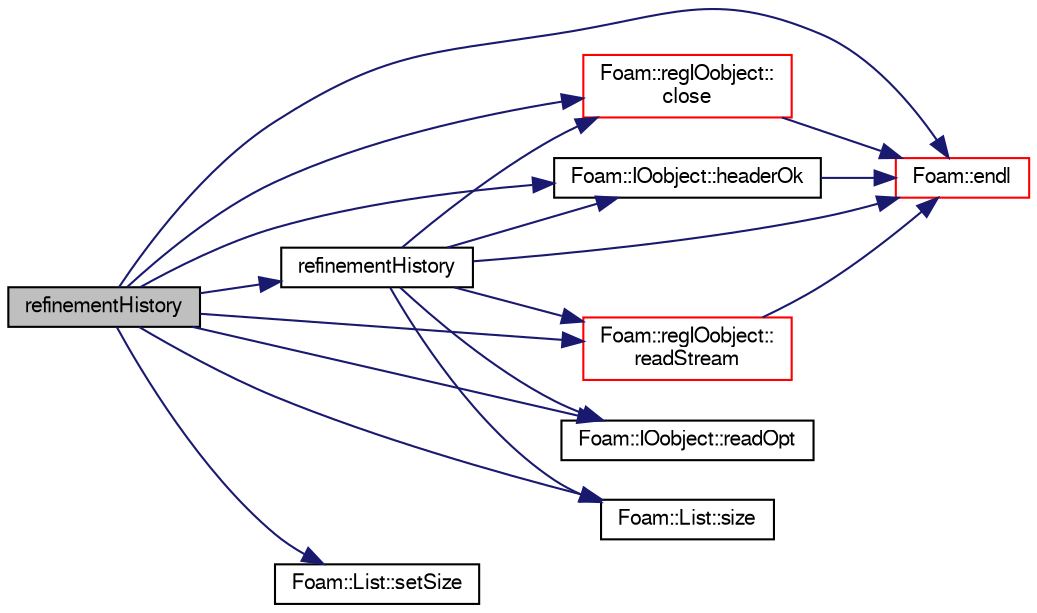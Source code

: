 digraph "refinementHistory"
{
  bgcolor="transparent";
  edge [fontname="FreeSans",fontsize="10",labelfontname="FreeSans",labelfontsize="10"];
  node [fontname="FreeSans",fontsize="10",shape=record];
  rankdir="LR";
  Node639 [label="refinementHistory",height=0.2,width=0.4,color="black", fillcolor="grey75", style="filled", fontcolor="black"];
  Node639 -> Node640 [color="midnightblue",fontsize="10",style="solid",fontname="FreeSans"];
  Node640 [label="Foam::regIOobject::\lclose",height=0.2,width=0.4,color="red",URL="$a26334.html#a5ae591df94fc66ccb85cbb6565368bca",tooltip="Close Istream. "];
  Node640 -> Node654 [color="midnightblue",fontsize="10",style="solid",fontname="FreeSans"];
  Node654 [label="Foam::endl",height=0.2,width=0.4,color="red",URL="$a21124.html#a2db8fe02a0d3909e9351bb4275b23ce4",tooltip="Add newline and flush stream. "];
  Node639 -> Node654 [color="midnightblue",fontsize="10",style="solid",fontname="FreeSans"];
  Node639 -> Node656 [color="midnightblue",fontsize="10",style="solid",fontname="FreeSans"];
  Node656 [label="Foam::IOobject::headerOk",height=0.2,width=0.4,color="black",URL="$a26142.html#a9d4879c850ce41d945ff77e788de3a23",tooltip="Read and check header info. "];
  Node656 -> Node654 [color="midnightblue",fontsize="10",style="solid",fontname="FreeSans"];
  Node639 -> Node657 [color="midnightblue",fontsize="10",style="solid",fontname="FreeSans"];
  Node657 [label="Foam::IOobject::readOpt",height=0.2,width=0.4,color="black",URL="$a26142.html#a81b608e0b8d8e2a8f1bc927cd6076c59"];
  Node639 -> Node658 [color="midnightblue",fontsize="10",style="solid",fontname="FreeSans"];
  Node658 [label="Foam::regIOobject::\lreadStream",height=0.2,width=0.4,color="red",URL="$a26334.html#a1cab0be4cd0a737bfcdd4e43a032d3fd",tooltip="Return Istream and check object type against that given. "];
  Node658 -> Node654 [color="midnightblue",fontsize="10",style="solid",fontname="FreeSans"];
  Node639 -> Node956 [color="midnightblue",fontsize="10",style="solid",fontname="FreeSans"];
  Node956 [label="refinementHistory",height=0.2,width=0.4,color="black",URL="$a21690.html#abdde36146e178ec3c82147ab8e08b54f",tooltip="Construct (read) given an IOobject. "];
  Node956 -> Node640 [color="midnightblue",fontsize="10",style="solid",fontname="FreeSans"];
  Node956 -> Node654 [color="midnightblue",fontsize="10",style="solid",fontname="FreeSans"];
  Node956 -> Node656 [color="midnightblue",fontsize="10",style="solid",fontname="FreeSans"];
  Node956 -> Node657 [color="midnightblue",fontsize="10",style="solid",fontname="FreeSans"];
  Node956 -> Node658 [color="midnightblue",fontsize="10",style="solid",fontname="FreeSans"];
  Node956 -> Node757 [color="midnightblue",fontsize="10",style="solid",fontname="FreeSans"];
  Node757 [label="Foam::List::size",height=0.2,width=0.4,color="black",URL="$a25694.html#a8a5f6fa29bd4b500caf186f60245b384",tooltip="Override size to be inconsistent with allocated storage. "];
  Node639 -> Node756 [color="midnightblue",fontsize="10",style="solid",fontname="FreeSans"];
  Node756 [label="Foam::List::setSize",height=0.2,width=0.4,color="black",URL="$a25694.html#aedb985ffeaf1bdbfeccc2a8730405703",tooltip="Reset size of List. "];
  Node639 -> Node757 [color="midnightblue",fontsize="10",style="solid",fontname="FreeSans"];
}
